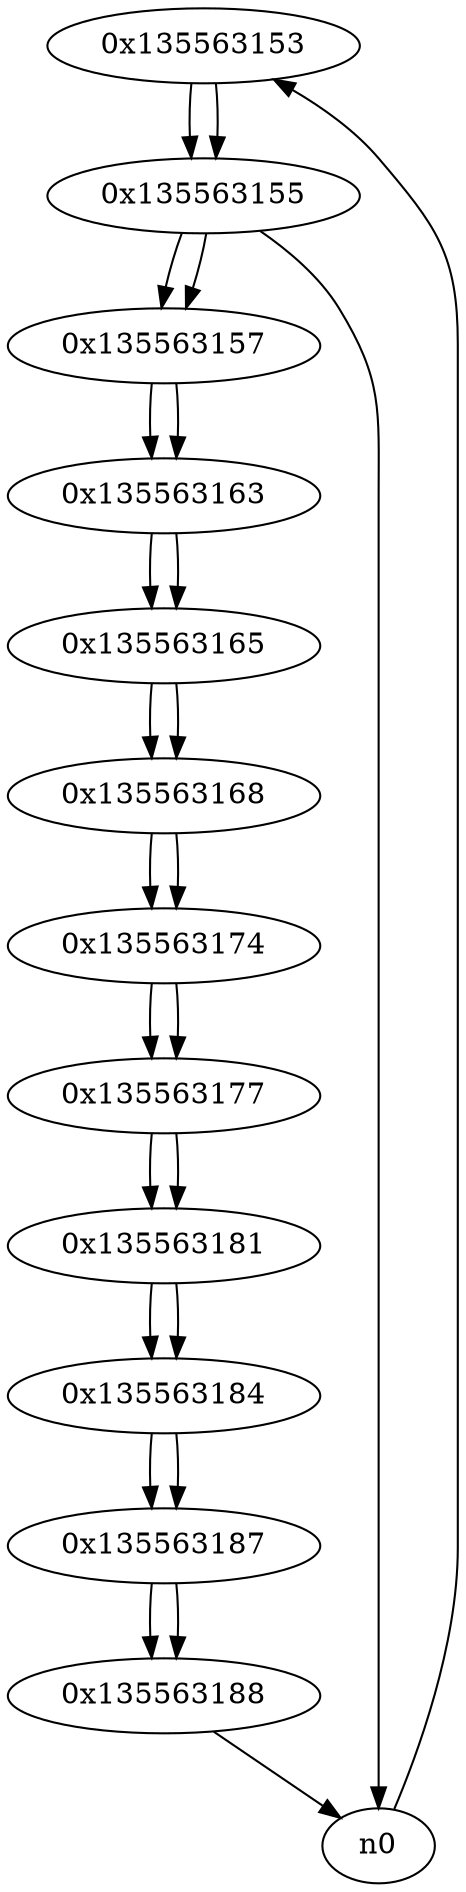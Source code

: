 digraph G{
/* nodes */
  n1 [label="0x135563153"]
  n2 [label="0x135563155"]
  n3 [label="0x135563157"]
  n4 [label="0x135563163"]
  n5 [label="0x135563165"]
  n6 [label="0x135563168"]
  n7 [label="0x135563174"]
  n8 [label="0x135563177"]
  n9 [label="0x135563181"]
  n10 [label="0x135563184"]
  n11 [label="0x135563187"]
  n12 [label="0x135563188"]
/* edges */
n1 -> n2;
n0 -> n1;
n2 -> n0;
n2 -> n3;
n1 -> n2;
n3 -> n4;
n2 -> n3;
n4 -> n5;
n3 -> n4;
n5 -> n6;
n4 -> n5;
n6 -> n7;
n5 -> n6;
n7 -> n8;
n6 -> n7;
n8 -> n9;
n7 -> n8;
n9 -> n10;
n8 -> n9;
n10 -> n11;
n9 -> n10;
n11 -> n12;
n10 -> n11;
n12 -> n0;
n11 -> n12;
}
